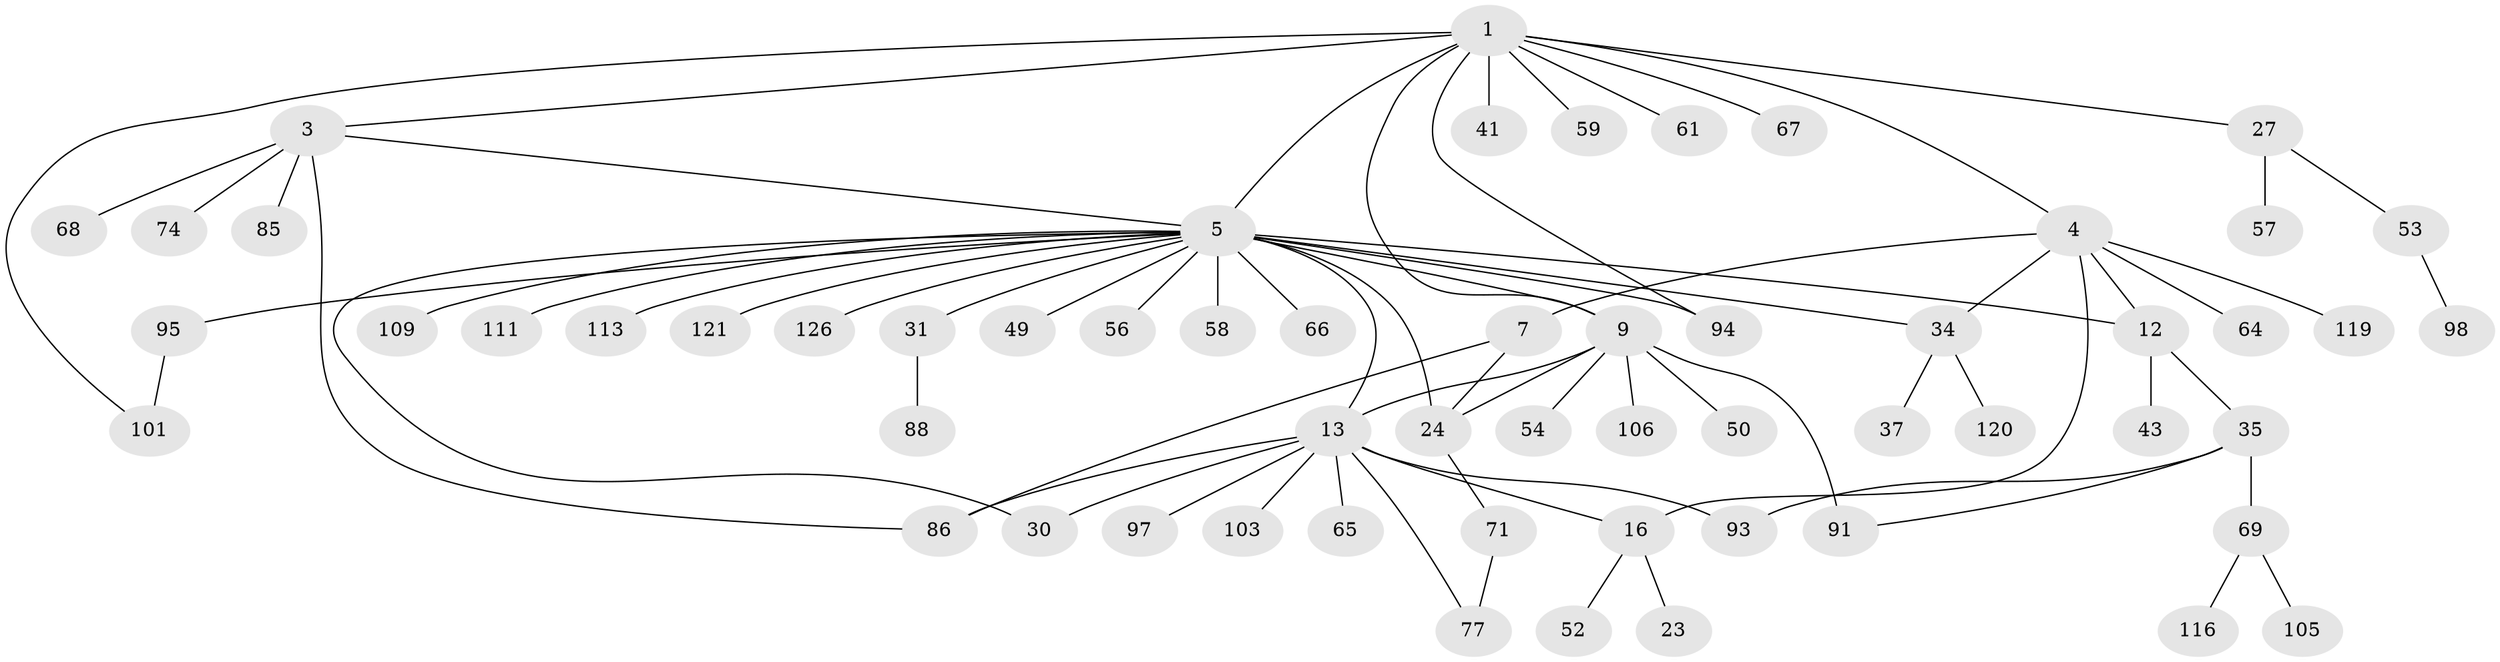 // original degree distribution, {8: 0.006756756756756757, 6: 0.02027027027027027, 9: 0.013513513513513514, 11: 0.006756756756756757, 1: 0.43243243243243246, 5: 0.0472972972972973, 4: 0.05405405405405406, 7: 0.006756756756756757, 3: 0.1554054054054054, 2: 0.25675675675675674}
// Generated by graph-tools (version 1.1) at 2025/16/03/04/25 18:16:50]
// undirected, 59 vertices, 74 edges
graph export_dot {
graph [start="1"]
  node [color=gray90,style=filled];
  1 [super="+29+2"];
  3;
  4 [super="+6+8"];
  5 [super="+14"];
  7 [super="+73+18+100+38"];
  9 [super="+47+45+10"];
  12 [super="+115+19"];
  13 [super="+22+70+72+17+79+75+15"];
  16 [super="+32+39"];
  23;
  24 [super="+90+51+118+129"];
  27 [super="+46+28"];
  30;
  31 [super="+128+76+89"];
  34 [super="+102"];
  35 [super="+96+44+55"];
  37 [super="+110"];
  41;
  43;
  49;
  50 [super="+81"];
  52;
  53 [super="+78"];
  54;
  56;
  57;
  58;
  59 [super="+62"];
  61 [super="+139"];
  64;
  65;
  66;
  67 [super="+87"];
  68;
  69;
  71 [super="+104"];
  74;
  77;
  85 [super="+137+140"];
  86;
  88;
  91 [super="+125+99"];
  93;
  94 [super="+107+147"];
  95 [super="+136"];
  97;
  98;
  101;
  103;
  105;
  106 [super="+123+122"];
  109 [super="+117"];
  111;
  113;
  116;
  119 [super="+144"];
  120;
  121;
  126;
  1 -- 3;
  1 -- 9;
  1 -- 27;
  1 -- 101;
  1 -- 94;
  1 -- 59 [weight=2];
  1 -- 5 [weight=2];
  1 -- 67;
  1 -- 4;
  1 -- 41;
  1 -- 61;
  3 -- 5;
  3 -- 68;
  3 -- 74;
  3 -- 85;
  3 -- 86;
  4 -- 7;
  4 -- 12;
  4 -- 16;
  4 -- 34;
  4 -- 64;
  4 -- 119;
  5 -- 13 [weight=2];
  5 -- 24 [weight=2];
  5 -- 30;
  5 -- 31;
  5 -- 56;
  5 -- 66;
  5 -- 121;
  5 -- 126;
  5 -- 34;
  5 -- 9;
  5 -- 12;
  5 -- 109;
  5 -- 111;
  5 -- 49;
  5 -- 113;
  5 -- 58;
  5 -- 94;
  5 -- 95;
  7 -- 86;
  7 -- 24;
  9 -- 50;
  9 -- 91;
  9 -- 24 [weight=2];
  9 -- 106;
  9 -- 54;
  9 -- 13;
  12 -- 35;
  12 -- 43;
  13 -- 93;
  13 -- 86;
  13 -- 103;
  13 -- 97;
  13 -- 30;
  13 -- 16;
  13 -- 65;
  13 -- 77;
  16 -- 23;
  16 -- 52;
  24 -- 71;
  27 -- 53;
  27 -- 57;
  31 -- 88;
  34 -- 37;
  34 -- 120;
  35 -- 91;
  35 -- 69;
  35 -- 93;
  53 -- 98;
  69 -- 105;
  69 -- 116;
  71 -- 77;
  95 -- 101;
}
